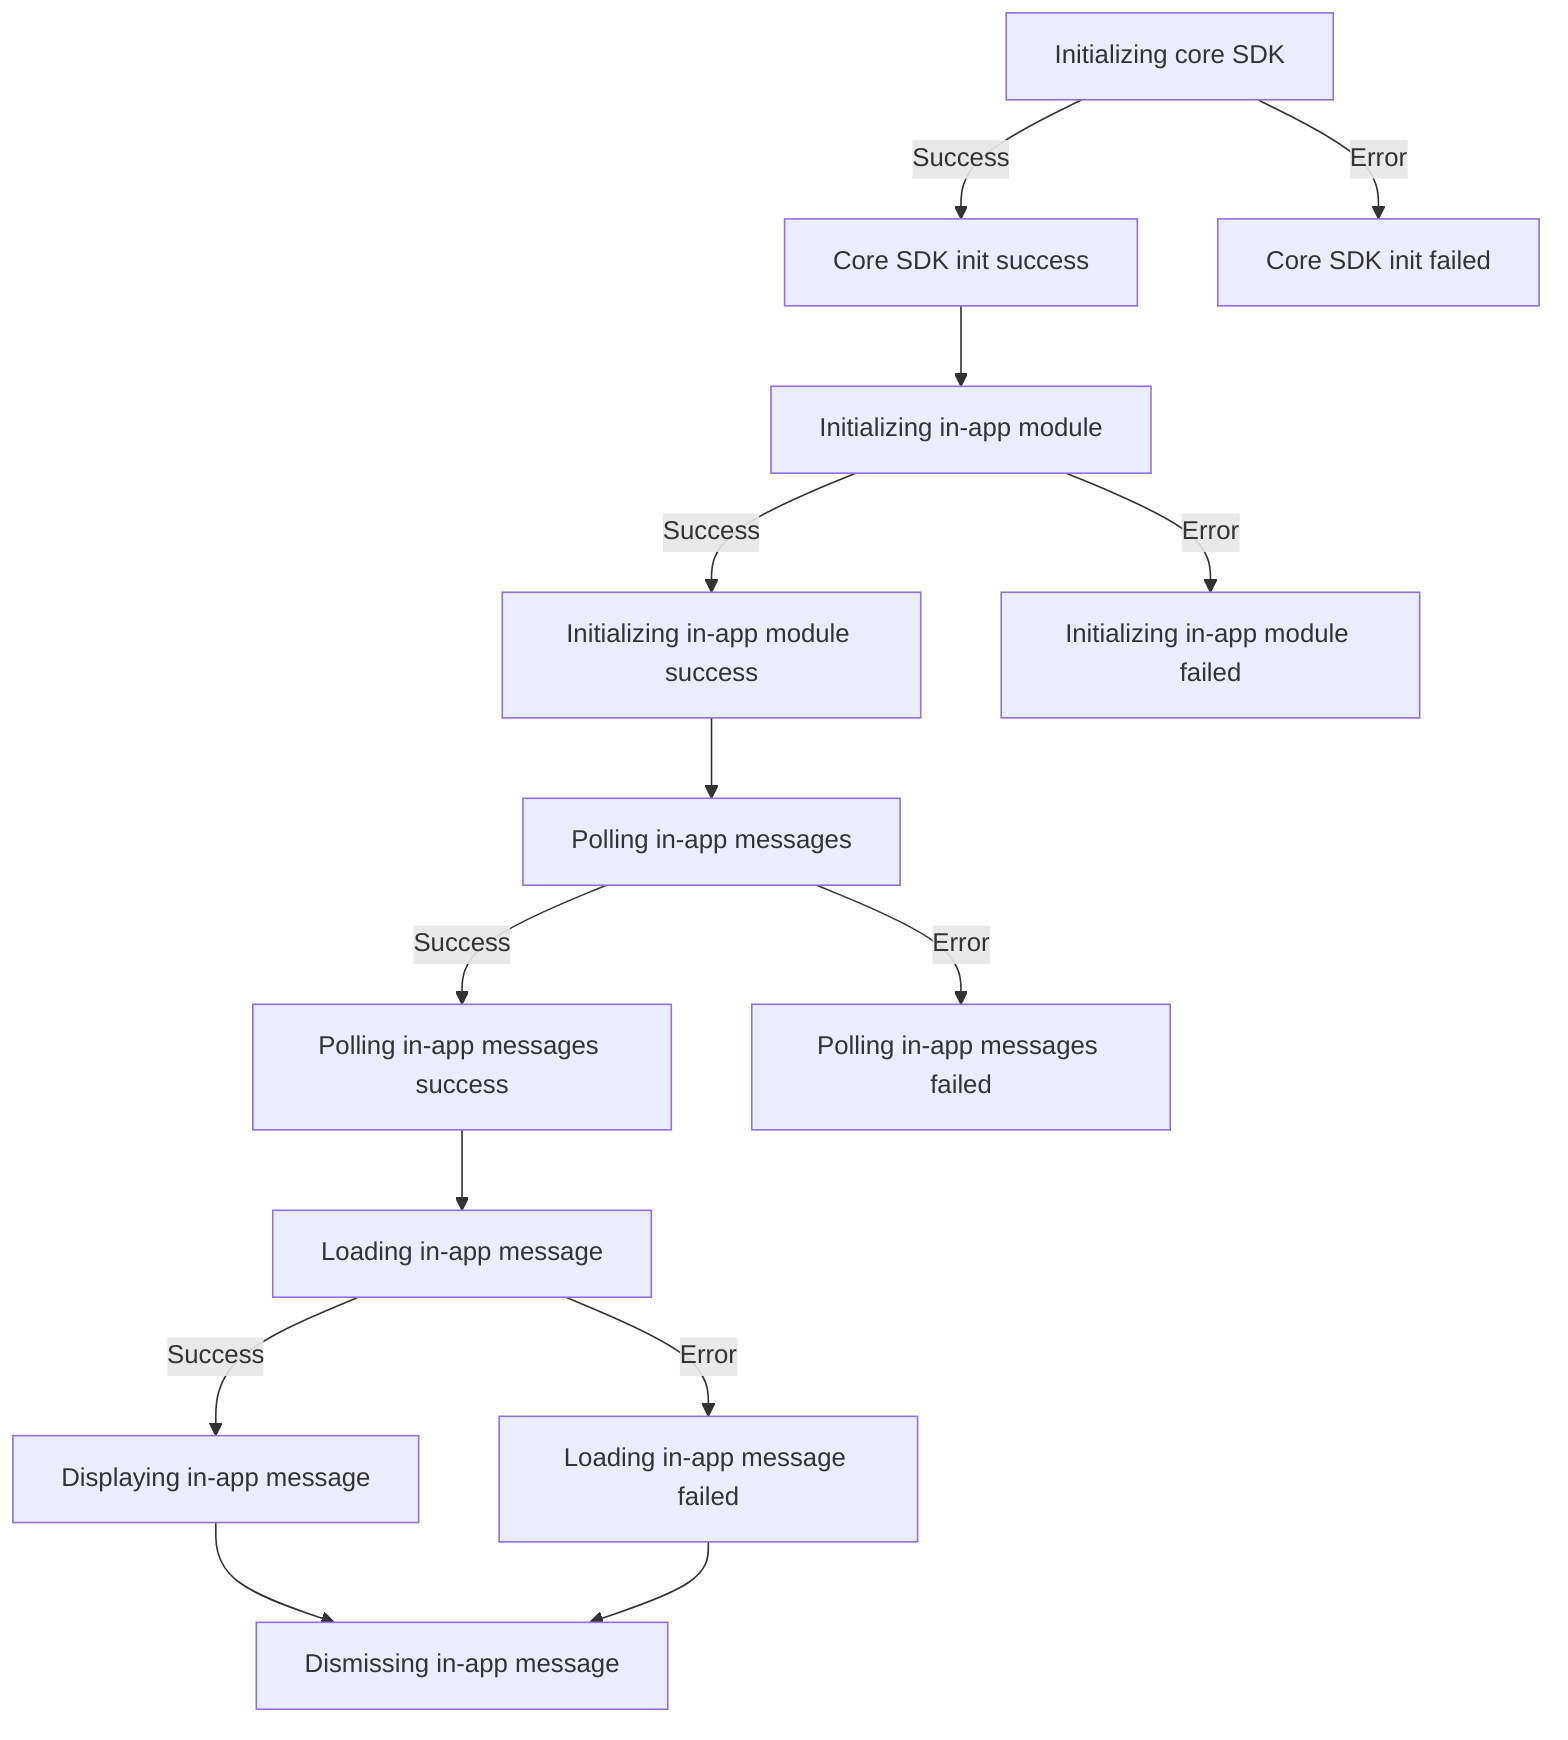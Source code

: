 graph TD
core-sdk-init["Initializing core SDK"]
core-sdk-init -->|Success| core-sdk-init-success
core-sdk-init -->|Error| core-sdk-init-failure
core-sdk-init-success["Core SDK init success"]
core-sdk-init-success --> in-app-module-init
core-sdk-init-failure["Core SDK init failed"]
in-app-module-init["Initializing in-app module"]
in-app-module-init -->|Success| in-app-module-init-success
in-app-module-init -->|Error| in-app-module-init-failure
in-app-module-init-success["Initializing in-app module success"]
in-app-module-init-success --> in-app-module-init-polling
in-app-module-init-failure["Initializing in-app module failed"]
in-app-module-init-polling["Polling in-app messages"]
in-app-module-init-polling -->|Success| in-app-module-polling-success
in-app-module-init-polling -->|Error| in-app-module-polling-failure
in-app-module-polling-success["Polling in-app messages success"]
in-app-module-polling-success --> in-app-module-message-loading
in-app-module-polling-failure["Polling in-app messages failed"]
in-app-module-message-loading["Loading in-app message"]
in-app-module-message-loading -->|Success| in-app-module-message-displayed
in-app-module-message-loading -->|Error| in-app-module-message-loading-failed
in-app-module-message-displayed["Displaying in-app message"]
in-app-module-message-displayed --> in-app-module-message-dismissed
in-app-module-message-loading-failed["Loading in-app message failed"]
in-app-module-message-loading-failed --> in-app-module-message-dismissed
in-app-module-message-dismissed["Dismissing in-app message"]